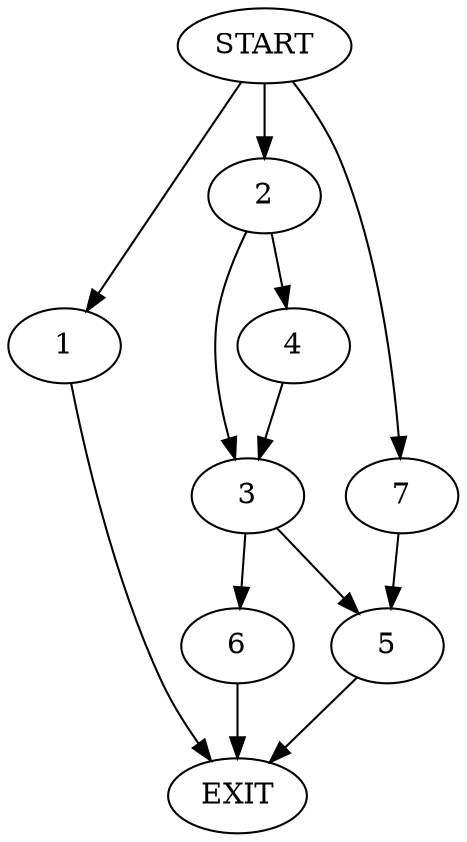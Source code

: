 digraph {
0 [label="START"]
8 [label="EXIT"]
0 -> 1
1 -> 8
0 -> 2
2 -> 3
2 -> 4
3 -> 5
3 -> 6
4 -> 3
5 -> 8
6 -> 8
0 -> 7
7 -> 5
}

